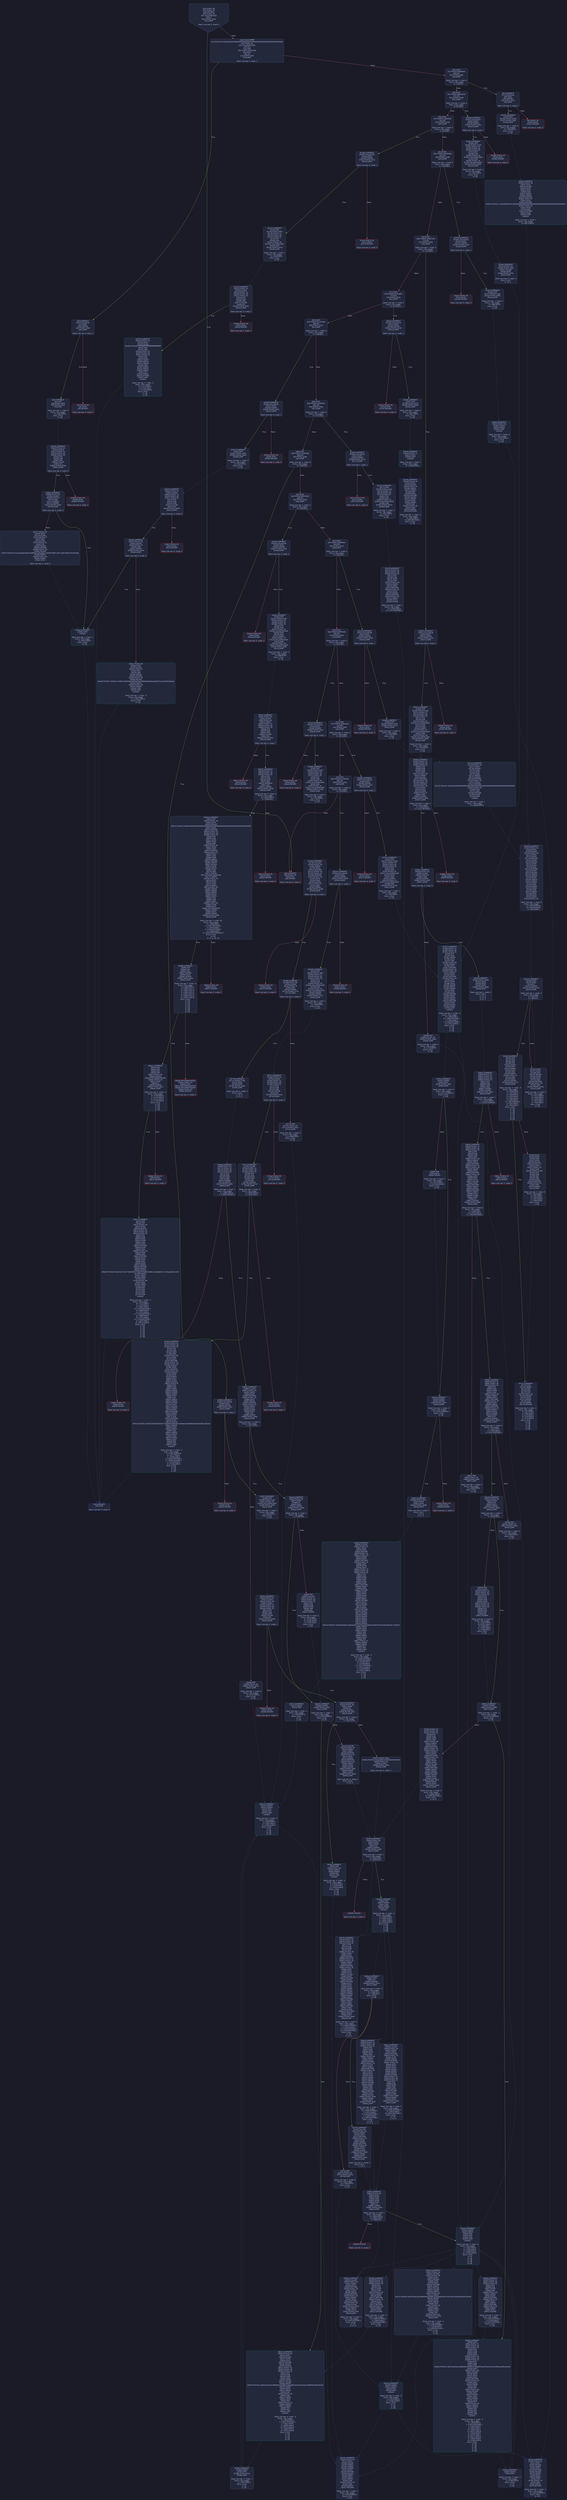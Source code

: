 digraph G {
    node [shape=box, style="filled, rounded", color="#565f89", fontcolor="#c0caf5", fontname="Helvetica", fillcolor="#24283b"];
    edge [color="#414868", fontcolor="#c0caf5", fontname="Helvetica"];
    bgcolor="#1a1b26";
    0 [ label = "[00] PUSH1 80
[02] PUSH1 40
[04] MSTORE
[05] PUSH1 04
[07] CALLDATASIZE
[08] LT
[09] PUSH2 00da
[0c] JUMPI

Stack size req: 0, sizeΔ: 0
" shape = invhouse]
    1 [ label = "[0d] PUSH4 ffffffff
[12] PUSH29 0100000000000000000000000000000000000000000000000000000000
[30] PUSH1 00
[32] CALLDATALOAD
[33] DIV
[34] AND
[35] PUSH4 01502460
[3a] DUP2
[3b] EQ
[3c] PUSH2 00df
[3f] JUMPI

Stack size req: 0, sizeΔ: 1
"]
    2 [ label = "[40] DUP1
[41] PUSH4 06fdde03
[46] EQ
[47] PUSH2 00f6
[4a] JUMPI

Stack size req: 1, sizeΔ: 0
Entry->Op usage:
	0->70:EQ:1
"]
    3 [ label = "[4b] DUP1
[4c] PUSH4 095ea7b3
[51] EQ
[52] PUSH2 0180
[55] JUMPI

Stack size req: 1, sizeΔ: 0
Entry->Op usage:
	0->81:EQ:1
"]
    4 [ label = "[56] DUP1
[57] PUSH4 13af4035
[5c] EQ
[5d] PUSH2 01b8
[60] JUMPI

Stack size req: 1, sizeΔ: 0
Entry->Op usage:
	0->92:EQ:1
"]
    5 [ label = "[61] DUP1
[62] PUSH4 18160ddd
[67] EQ
[68] PUSH2 01d9
[6b] JUMPI

Stack size req: 1, sizeΔ: 0
Entry->Op usage:
	0->103:EQ:1
"]
    6 [ label = "[6c] DUP1
[6d] PUSH4 23b872dd
[72] EQ
[73] PUSH2 0200
[76] JUMPI

Stack size req: 1, sizeΔ: 0
Entry->Op usage:
	0->114:EQ:1
"]
    7 [ label = "[77] DUP1
[78] PUSH4 313ce567
[7d] EQ
[7e] PUSH2 022a
[81] JUMPI

Stack size req: 1, sizeΔ: 0
Entry->Op usage:
	0->125:EQ:1
"]
    8 [ label = "[82] DUP1
[83] PUSH4 31c420d4
[88] EQ
[89] PUSH2 0255
[8c] JUMPI

Stack size req: 1, sizeΔ: 0
Entry->Op usage:
	0->136:EQ:1
"]
    9 [ label = "[8d] DUP1
[8e] PUSH4 70a08231
[93] EQ
[94] PUSH2 026a
[97] JUMPI

Stack size req: 1, sizeΔ: 0
Entry->Op usage:
	0->147:EQ:1
"]
    10 [ label = "[98] DUP1
[99] PUSH4 7e1f2bb8
[9e] EQ
[9f] PUSH2 028b
[a2] JUMPI

Stack size req: 1, sizeΔ: 0
Entry->Op usage:
	0->158:EQ:1
"]
    11 [ label = "[a3] DUP1
[a4] PUSH4 89519c50
[a9] EQ
[aa] PUSH2 02a3
[ad] JUMPI

Stack size req: 1, sizeΔ: 0
Entry->Op usage:
	0->169:EQ:1
"]
    12 [ label = "[ae] DUP1
[af] PUSH4 95d89b41
[b4] EQ
[b5] PUSH2 02cd
[b8] JUMPI

Stack size req: 1, sizeΔ: 0
Entry->Op usage:
	0->180:EQ:1
"]
    13 [ label = "[b9] DUP1
[ba] PUSH4 a9059cbb
[bf] EQ
[c0] PUSH2 02e2
[c3] JUMPI

Stack size req: 1, sizeΔ: 0
Entry->Op usage:
	0->191:EQ:1
"]
    14 [ label = "[c4] DUP1
[c5] PUSH4 dd62ed3e
[ca] EQ
[cb] PUSH2 0306
[ce] JUMPI

Stack size req: 1, sizeΔ: 0
Entry->Op usage:
	0->202:EQ:1
"]
    15 [ label = "[cf] DUP1
[d0] PUSH4 e724529c
[d5] EQ
[d6] PUSH2 032d
[d9] JUMPI

Stack size req: 1, sizeΔ: 0
Entry->Op usage:
	0->213:EQ:1
"]
    16 [ label = "[da] JUMPDEST
[db] PUSH1 00
[dd] DUP1
[de] REVERT

Stack size req: 0, sizeΔ: 0
" color = "red"]
    17 [ label = "[df] JUMPDEST
[e0] CALLVALUE
[e1] DUP1
[e2] ISZERO
[e3] PUSH2 00eb
[e6] JUMPI

Stack size req: 0, sizeΔ: 1
"]
    18 [ label = "[e7] PUSH1 00
[e9] DUP1
[ea] REVERT

Stack size req: 0, sizeΔ: 0
" color = "red"]
    19 [ label = "[eb] JUMPDEST
[ec] POP
[ed] PUSH2 00f4
[f0] PUSH2 0353
[f3] JUMP

Stack size req: 1, sizeΔ: 0
Entry->Op usage:
	0->236:POP:0
Entry->Exit:
	0->😵
"]
    20 [ label = "[f4] JUMPDEST
[f5] STOP

Stack size req: 0, sizeΔ: 0
" color = "darkblue"]
    21 [ label = "[f6] JUMPDEST
[f7] CALLVALUE
[f8] DUP1
[f9] ISZERO
[fa] PUSH2 0102
[fd] JUMPI

Stack size req: 0, sizeΔ: 1
"]
    22 [ label = "[fe] PUSH1 00
[0100] DUP1
[0101] REVERT

Stack size req: 0, sizeΔ: 0
" color = "red"]
    23 [ label = "[0102] JUMPDEST
[0103] POP
[0104] PUSH2 010b
[0107] PUSH2 03af
[010a] JUMP

Stack size req: 1, sizeΔ: 0
Entry->Op usage:
	0->259:POP:0
Entry->Exit:
	0->😵
"]
    24 [ label = "[010b] JUMPDEST
[010c] PUSH1 40
[010e] DUP1
[010f] MLOAD
[0110] PUSH1 20
[0112] DUP1
[0113] DUP3
[0114] MSTORE
[0115] DUP4
[0116] MLOAD
[0117] DUP2
[0118] DUP4
[0119] ADD
[011a] MSTORE
[011b] DUP4
[011c] MLOAD
[011d] SWAP2
[011e] SWAP3
[011f] DUP4
[0120] SWAP3
[0121] SWAP1
[0122] DUP4
[0123] ADD
[0124] SWAP2
[0125] DUP6
[0126] ADD
[0127] SWAP1
[0128] DUP1
[0129] DUP4
[012a] DUP4
[012b] PUSH1 00

Stack size req: 1, sizeΔ: 9
Entry->Op usage:
	0->278:MLOAD:0
	0->284:MLOAD:0
	0->294:ADD:0
"]
    25 [ label = "[012d] JUMPDEST
[012e] DUP4
[012f] DUP2
[0130] LT
[0131] ISZERO
[0132] PUSH2 0145
[0135] JUMPI

Stack size req: 4, sizeΔ: 0
Entry->Op usage:
	0->304:LT:0
	3->304:LT:1
"]
    26 [ label = "[0136] DUP2
[0137] DUP2
[0138] ADD
[0139] MLOAD
[013a] DUP4
[013b] DUP3
[013c] ADD
[013d] MSTORE
[013e] PUSH1 20
[0140] ADD
[0141] PUSH2 012d
[0144] JUMP

Stack size req: 3, sizeΔ: 0
Entry->Op usage:
	0->312:ADD:0
	0->316:ADD:0
	0->320:ADD:1
	1->312:ADD:1
	2->316:ADD:1
Entry->Exit:
	0->😵
"]
    27 [ label = "[0145] JUMPDEST
[0146] POP
[0147] POP
[0148] POP
[0149] POP
[014a] SWAP1
[014b] POP
[014c] SWAP1
[014d] DUP2
[014e] ADD
[014f] SWAP1
[0150] PUSH1 1f
[0152] AND
[0153] DUP1
[0154] ISZERO
[0155] PUSH2 0172
[0158] JUMPI

Stack size req: 7, sizeΔ: -5
Entry->Op usage:
	0->326:POP:0
	1->327:POP:0
	2->328:POP:0
	3->329:POP:0
	4->334:ADD:0
	4->338:AND:1
	4->340:ISZERO:0
	5->331:POP:0
	6->334:ADD:1
Entry->Exit:
	0->😵
	1->😵
	2->😵
	3->😵
	4->0
	5->😵
	6->😵
"]
    28 [ label = "[0159] DUP1
[015a] DUP3
[015b] SUB
[015c] DUP1
[015d] MLOAD
[015e] PUSH1 01
[0160] DUP4
[0161] PUSH1 20
[0163] SUB
[0164] PUSH2 0100
[0167] EXP
[0168] SUB
[0169] NOT
[016a] AND
[016b] DUP2
[016c] MSTORE
[016d] PUSH1 20
[016f] ADD
[0170] SWAP2
[0171] POP

Stack size req: 2, sizeΔ: 0
Entry->Op usage:
	0->347:SUB:1
	0->355:SUB:1
	1->347:SUB:0
	1->369:POP:0
Entry->Exit:
	1->😵
"]
    29 [ label = "[0172] JUMPDEST
[0173] POP
[0174] SWAP3
[0175] POP
[0176] POP
[0177] POP
[0178] PUSH1 40
[017a] MLOAD
[017b] DUP1
[017c] SWAP2
[017d] SUB
[017e] SWAP1
[017f] RETURN

Stack size req: 5, sizeΔ: -5
Entry->Op usage:
	0->371:POP:0
	1->381:SUB:0
	2->374:POP:0
	3->375:POP:0
	4->373:POP:0
Entry->Exit:
	0->😵
	1->😵
	2->😵
	3->😵
	4->😵
" color = "darkblue"]
    30 [ label = "[0180] JUMPDEST
[0181] CALLVALUE
[0182] DUP1
[0183] ISZERO
[0184] PUSH2 018c
[0187] JUMPI

Stack size req: 0, sizeΔ: 1
"]
    31 [ label = "[0188] PUSH1 00
[018a] DUP1
[018b] REVERT

Stack size req: 0, sizeΔ: 0
" color = "red"]
    32 [ label = "[018c] JUMPDEST
[018d] POP
[018e] PUSH2 01a4
[0191] PUSH1 01
[0193] PUSH1 a0
[0195] PUSH1 02
[0197] EXP
[0198] SUB
[0199] PUSH1 04
[019b] CALLDATALOAD
[019c] AND
[019d] PUSH1 24
[019f] CALLDATALOAD
[01a0] PUSH2 03e6
[01a3] JUMP

Stack size req: 1, sizeΔ: 2
Entry->Op usage:
	0->397:POP:0
Entry->Exit:
	0->😵
"]
    33 [ label = "[01a4] JUMPDEST
[01a5] PUSH1 40
[01a7] DUP1
[01a8] MLOAD
[01a9] SWAP2
[01aa] ISZERO
[01ab] ISZERO
[01ac] DUP3
[01ad] MSTORE
[01ae] MLOAD
[01af] SWAP1
[01b0] DUP2
[01b1] SWAP1
[01b2] SUB
[01b3] PUSH1 20
[01b5] ADD
[01b6] SWAP1
[01b7] RETURN

Stack size req: 1, sizeΔ: -1
Entry->Op usage:
	0->426:ISZERO:0
Entry->Exit:
	0->😵
" color = "darkblue"]
    34 [ label = "[01b8] JUMPDEST
[01b9] CALLVALUE
[01ba] DUP1
[01bb] ISZERO
[01bc] PUSH2 01c4
[01bf] JUMPI

Stack size req: 0, sizeΔ: 1
"]
    35 [ label = "[01c0] PUSH1 00
[01c2] DUP1
[01c3] REVERT

Stack size req: 0, sizeΔ: 0
" color = "red"]
    36 [ label = "[01c4] JUMPDEST
[01c5] POP
[01c6] PUSH2 00f4
[01c9] PUSH1 01
[01cb] PUSH1 a0
[01cd] PUSH1 02
[01cf] EXP
[01d0] SUB
[01d1] PUSH1 04
[01d3] CALLDATALOAD
[01d4] AND
[01d5] PUSH2 041a
[01d8] JUMP

Stack size req: 1, sizeΔ: 1
Entry->Op usage:
	0->453:POP:0
Entry->Exit:
	0->😵
"]
    37 [ label = "[01d9] JUMPDEST
[01da] CALLVALUE
[01db] DUP1
[01dc] ISZERO
[01dd] PUSH2 01e5
[01e0] JUMPI

Stack size req: 0, sizeΔ: 1
"]
    38 [ label = "[01e1] PUSH1 00
[01e3] DUP1
[01e4] REVERT

Stack size req: 0, sizeΔ: 0
" color = "red"]
    39 [ label = "[01e5] JUMPDEST
[01e6] POP
[01e7] PUSH2 01ee
[01ea] PUSH2 0460
[01ed] JUMP

Stack size req: 1, sizeΔ: 0
Entry->Op usage:
	0->486:POP:0
Entry->Exit:
	0->😵
"]
    40 [ label = "[01ee] JUMPDEST
[01ef] PUSH1 40
[01f1] DUP1
[01f2] MLOAD
[01f3] SWAP2
[01f4] DUP3
[01f5] MSTORE
[01f6] MLOAD
[01f7] SWAP1
[01f8] DUP2
[01f9] SWAP1
[01fa] SUB
[01fb] PUSH1 20
[01fd] ADD
[01fe] SWAP1
[01ff] RETURN

Stack size req: 1, sizeΔ: -1
Entry->Op usage:
	0->501:MSTORE:1
Entry->Exit:
	0->😵
" color = "darkblue"]
    41 [ label = "[0200] JUMPDEST
[0201] CALLVALUE
[0202] DUP1
[0203] ISZERO
[0204] PUSH2 020c
[0207] JUMPI

Stack size req: 0, sizeΔ: 1
"]
    42 [ label = "[0208] PUSH1 00
[020a] DUP1
[020b] REVERT

Stack size req: 0, sizeΔ: 0
" color = "red"]
    43 [ label = "[020c] JUMPDEST
[020d] POP
[020e] PUSH2 01a4
[0211] PUSH1 01
[0213] PUSH1 a0
[0215] PUSH1 02
[0217] EXP
[0218] SUB
[0219] PUSH1 04
[021b] CALLDATALOAD
[021c] DUP2
[021d] AND
[021e] SWAP1
[021f] PUSH1 24
[0221] CALLDATALOAD
[0222] AND
[0223] PUSH1 44
[0225] CALLDATALOAD
[0226] PUSH2 0466
[0229] JUMP

Stack size req: 1, sizeΔ: 3
Entry->Op usage:
	0->525:POP:0
Entry->Exit:
	0->😵
"]
    44 [ label = "[022a] JUMPDEST
[022b] CALLVALUE
[022c] DUP1
[022d] ISZERO
[022e] PUSH2 0236
[0231] JUMPI

Stack size req: 0, sizeΔ: 1
"]
    45 [ label = "[0232] PUSH1 00
[0234] DUP1
[0235] REVERT

Stack size req: 0, sizeΔ: 0
" color = "red"]
    46 [ label = "[0236] JUMPDEST
[0237] POP
[0238] PUSH2 023f
[023b] PUSH2 04b4
[023e] JUMP

Stack size req: 1, sizeΔ: 0
Entry->Op usage:
	0->567:POP:0
Entry->Exit:
	0->😵
"]
    47 [ label = "[023f] JUMPDEST
[0240] PUSH1 40
[0242] DUP1
[0243] MLOAD
[0244] PUSH1 ff
[0246] SWAP1
[0247] SWAP3
[0248] AND
[0249] DUP3
[024a] MSTORE
[024b] MLOAD
[024c] SWAP1
[024d] DUP2
[024e] SWAP1
[024f] SUB
[0250] PUSH1 20
[0252] ADD
[0253] SWAP1
[0254] RETURN

Stack size req: 1, sizeΔ: -1
Entry->Op usage:
	0->584:AND:0
	0->586:MSTORE:1
Entry->Exit:
	0->😵
" color = "darkblue"]
    48 [ label = "[0255] JUMPDEST
[0256] CALLVALUE
[0257] DUP1
[0258] ISZERO
[0259] PUSH2 0261
[025c] JUMPI

Stack size req: 0, sizeΔ: 1
"]
    49 [ label = "[025d] PUSH1 00
[025f] DUP1
[0260] REVERT

Stack size req: 0, sizeΔ: 0
" color = "red"]
    50 [ label = "[0261] JUMPDEST
[0262] POP
[0263] PUSH2 00f4
[0266] PUSH2 04b9
[0269] JUMP

Stack size req: 1, sizeΔ: 0
Entry->Op usage:
	0->610:POP:0
Entry->Exit:
	0->😵
"]
    51 [ label = "[026a] JUMPDEST
[026b] CALLVALUE
[026c] DUP1
[026d] ISZERO
[026e] PUSH2 0276
[0271] JUMPI

Stack size req: 0, sizeΔ: 1
"]
    52 [ label = "[0272] PUSH1 00
[0274] DUP1
[0275] REVERT

Stack size req: 0, sizeΔ: 0
" color = "red"]
    53 [ label = "[0276] JUMPDEST
[0277] POP
[0278] PUSH2 01ee
[027b] PUSH1 01
[027d] PUSH1 a0
[027f] PUSH1 02
[0281] EXP
[0282] SUB
[0283] PUSH1 04
[0285] CALLDATALOAD
[0286] AND
[0287] PUSH2 0510
[028a] JUMP

Stack size req: 1, sizeΔ: 1
Entry->Op usage:
	0->631:POP:0
Entry->Exit:
	0->😵
"]
    54 [ label = "[028b] JUMPDEST
[028c] CALLVALUE
[028d] DUP1
[028e] ISZERO
[028f] PUSH2 0297
[0292] JUMPI

Stack size req: 0, sizeΔ: 1
"]
    55 [ label = "[0293] PUSH1 00
[0295] DUP1
[0296] REVERT

Stack size req: 0, sizeΔ: 0
" color = "red"]
    56 [ label = "[0297] JUMPDEST
[0298] POP
[0299] PUSH2 01a4
[029c] PUSH1 04
[029e] CALLDATALOAD
[029f] PUSH2 052f
[02a2] JUMP

Stack size req: 1, sizeΔ: 1
Entry->Op usage:
	0->664:POP:0
Entry->Exit:
	0->😵
"]
    57 [ label = "[02a3] JUMPDEST
[02a4] CALLVALUE
[02a5] DUP1
[02a6] ISZERO
[02a7] PUSH2 02af
[02aa] JUMPI

Stack size req: 0, sizeΔ: 1
"]
    58 [ label = "[02ab] PUSH1 00
[02ad] DUP1
[02ae] REVERT

Stack size req: 0, sizeΔ: 0
" color = "red"]
    59 [ label = "[02af] JUMPDEST
[02b0] POP
[02b1] PUSH2 00f4
[02b4] PUSH1 01
[02b6] PUSH1 a0
[02b8] PUSH1 02
[02ba] EXP
[02bb] SUB
[02bc] PUSH1 04
[02be] CALLDATALOAD
[02bf] DUP2
[02c0] AND
[02c1] SWAP1
[02c2] PUSH1 24
[02c4] CALLDATALOAD
[02c5] AND
[02c6] PUSH1 44
[02c8] CALLDATALOAD
[02c9] PUSH2 05fb
[02cc] JUMP

Stack size req: 1, sizeΔ: 3
Entry->Op usage:
	0->688:POP:0
Entry->Exit:
	0->😵
"]
    60 [ label = "[02cd] JUMPDEST
[02ce] CALLVALUE
[02cf] DUP1
[02d0] ISZERO
[02d1] PUSH2 02d9
[02d4] JUMPI

Stack size req: 0, sizeΔ: 1
"]
    61 [ label = "[02d5] PUSH1 00
[02d7] DUP1
[02d8] REVERT

Stack size req: 0, sizeΔ: 0
" color = "red"]
    62 [ label = "[02d9] JUMPDEST
[02da] POP
[02db] PUSH2 010b
[02de] PUSH2 0714
[02e1] JUMP

Stack size req: 1, sizeΔ: 0
Entry->Op usage:
	0->730:POP:0
Entry->Exit:
	0->😵
"]
    63 [ label = "[02e2] JUMPDEST
[02e3] CALLVALUE
[02e4] DUP1
[02e5] ISZERO
[02e6] PUSH2 02ee
[02e9] JUMPI

Stack size req: 0, sizeΔ: 1
"]
    64 [ label = "[02ea] PUSH1 00
[02ec] DUP1
[02ed] REVERT

Stack size req: 0, sizeΔ: 0
" color = "red"]
    65 [ label = "[02ee] JUMPDEST
[02ef] POP
[02f0] PUSH2 01a4
[02f3] PUSH1 01
[02f5] PUSH1 a0
[02f7] PUSH1 02
[02f9] EXP
[02fa] SUB
[02fb] PUSH1 04
[02fd] CALLDATALOAD
[02fe] AND
[02ff] PUSH1 24
[0301] CALLDATALOAD
[0302] PUSH2 074b
[0305] JUMP

Stack size req: 1, sizeΔ: 2
Entry->Op usage:
	0->751:POP:0
Entry->Exit:
	0->😵
"]
    66 [ label = "[0306] JUMPDEST
[0307] CALLVALUE
[0308] DUP1
[0309] ISZERO
[030a] PUSH2 0312
[030d] JUMPI

Stack size req: 0, sizeΔ: 1
"]
    67 [ label = "[030e] PUSH1 00
[0310] DUP1
[0311] REVERT

Stack size req: 0, sizeΔ: 0
" color = "red"]
    68 [ label = "[0312] JUMPDEST
[0313] POP
[0314] PUSH2 01ee
[0317] PUSH1 01
[0319] PUSH1 a0
[031b] PUSH1 02
[031d] EXP
[031e] SUB
[031f] PUSH1 04
[0321] CALLDATALOAD
[0322] DUP2
[0323] AND
[0324] SWAP1
[0325] PUSH1 24
[0327] CALLDATALOAD
[0328] AND
[0329] PUSH2 078c
[032c] JUMP

Stack size req: 1, sizeΔ: 2
Entry->Op usage:
	0->787:POP:0
Entry->Exit:
	0->😵
"]
    69 [ label = "[032d] JUMPDEST
[032e] CALLVALUE
[032f] DUP1
[0330] ISZERO
[0331] PUSH2 0339
[0334] JUMPI

Stack size req: 0, sizeΔ: 1
"]
    70 [ label = "[0335] PUSH1 00
[0337] DUP1
[0338] REVERT

Stack size req: 0, sizeΔ: 0
" color = "red"]
    71 [ label = "[0339] JUMPDEST
[033a] POP
[033b] PUSH2 00f4
[033e] PUSH1 01
[0340] PUSH1 a0
[0342] PUSH1 02
[0344] EXP
[0345] SUB
[0346] PUSH1 04
[0348] CALLDATALOAD
[0349] AND
[034a] PUSH1 24
[034c] CALLDATALOAD
[034d] ISZERO
[034e] ISZERO
[034f] PUSH2 07b7
[0352] JUMP

Stack size req: 1, sizeΔ: 2
Entry->Op usage:
	0->826:POP:0
Entry->Exit:
	0->😵
"]
    72 [ label = "[0353] JUMPDEST
[0354] PUSH1 02
[0356] SLOAD
[0357] PUSH1 01
[0359] PUSH1 a0
[035b] PUSH1 02
[035d] EXP
[035e] SUB
[035f] AND
[0360] CALLER
[0361] EQ
[0362] PUSH2 036a
[0365] JUMPI

Stack size req: 0, sizeΔ: 0
"]
    73 [ label = "[0366] PUSH1 00
[0368] DUP1
[0369] REVERT

Stack size req: 0, sizeΔ: 0
" color = "red"]
    74 [ label = "[036a] JUMPDEST
[036b] PUSH1 05
[036d] SLOAD
[036e] PUSH1 ff
[0370] AND
[0371] ISZERO
[0372] ISZERO
[0373] PUSH2 03ad
[0376] JUMPI

Stack size req: 0, sizeΔ: 0
"]
    75 [ label = "[0377] PUSH1 05
[0379] DUP1
[037a] SLOAD
[037b] PUSH1 ff
[037d] NOT
[037e] AND
[037f] PUSH1 01
[0381] OR
[0382] SWAP1
[0383] SSTORE
[0384] PUSH1 40
[0386] MLOAD
[0387] PUSH32 615acbaede366d76a8b8cb2a9ada6a71495f0786513d71aa97aaf0c3910b78de
[03a8] SWAP1
[03a9] PUSH1 00
[03ab] SWAP1
[03ac] LOG1

Stack size req: 0, sizeΔ: 0
"]
    76 [ label = "[03ad] JUMPDEST
[03ae] JUMP
Indirect!

Stack size req: 1, sizeΔ: -1
Entry->Op usage:
	0->942:JUMP:0
Entry->Exit:
	0->😵
" color = "teal"]
    77 [ label = "[03af] JUMPDEST
[03b0] PUSH1 40
[03b2] DUP1
[03b3] MLOAD
[03b4] DUP1
[03b5] DUP3
[03b6] ADD
[03b7] SWAP1
[03b8] SWAP2
[03b9] MSTORE
[03ba] PUSH1 07
[03bc] DUP2
[03bd] MSTORE
[03be] PUSH32 416c6d65656c6100000000000000000000000000000000000000000000000000
[03df] PUSH1 20
[03e1] DUP3
[03e2] ADD
[03e3] MSTORE
[03e4] DUP2
[03e5] JUMP
Indirect!

Stack size req: 1, sizeΔ: 1
Entry->Op usage:
	0->997:JUMP:0
" color = "teal"]
    78 [ label = "[03e6] JUMPDEST
[03e7] PUSH1 00
[03e9] PUSH2 03f2
[03ec] CALLER
[03ed] DUP5
[03ee] PUSH2 078c
[03f1] JUMP

Stack size req: 2, sizeΔ: 4
Entry->Exit:
	1->0, 5
"]
    79 [ label = "[03f2] JUMPDEST
[03f3] ISZERO
[03f4] DUP1
[03f5] PUSH2 03fc
[03f8] JUMPI

Stack size req: 1, sizeΔ: 0
Entry->Op usage:
	0->1011:ISZERO:0
Entry->Exit:
	0->😵
"]
    80 [ label = "[03f9] POP
[03fa] DUP2
[03fb] ISZERO

Stack size req: 3, sizeΔ: 0
Entry->Op usage:
	0->1017:POP:0
	2->1019:ISZERO:0
Entry->Exit:
	0->😵
"]
    81 [ label = "[03fc] JUMPDEST
[03fd] ISZERO
[03fe] ISZERO
[03ff] PUSH2 0407
[0402] JUMPI

Stack size req: 1, sizeΔ: -1
Entry->Op usage:
	0->1021:ISZERO:0
Entry->Exit:
	0->😵
"]
    82 [ label = "[0403] PUSH1 00
[0405] DUP1
[0406] REVERT

Stack size req: 0, sizeΔ: 0
" color = "red"]
    83 [ label = "[0407] JUMPDEST
[0408] PUSH2 0411
[040b] DUP4
[040c] DUP4
[040d] PUSH2 0848
[0410] JUMP

Stack size req: 3, sizeΔ: 3
Entry->Exit:
	1->0, 4
	2->1, 5
"]
    84 [ label = "[0411] JUMPDEST
[0412] SWAP1
[0413] POP

Stack size req: 2, sizeΔ: -1
Entry->Op usage:
	1->1043:POP:0
Entry->Exit:
	0->0
	1->😵
"]
    85 [ label = "[0414] JUMPDEST
[0415] SWAP3
[0416] SWAP2
[0417] POP
[0418] POP
[0419] JUMP
Indirect!

Stack size req: 4, sizeΔ: -3
Entry->Op usage:
	1->1048:POP:0
	2->1047:POP:0
	3->1049:JUMP:0
Entry->Exit:
	0->0
	1->😵
	2->😵
	3->😵
" color = "teal"]
    86 [ label = "[041a] JUMPDEST
[041b] PUSH1 02
[041d] SLOAD
[041e] PUSH1 01
[0420] PUSH1 a0
[0422] PUSH1 02
[0424] EXP
[0425] SUB
[0426] AND
[0427] CALLER
[0428] EQ
[0429] PUSH2 0431
[042c] JUMPI

Stack size req: 0, sizeΔ: 0
"]
    87 [ label = "[042d] PUSH1 00
[042f] DUP1
[0430] REVERT

Stack size req: 0, sizeΔ: 0
" color = "red"]
    88 [ label = "[0431] JUMPDEST
[0432] PUSH1 02
[0434] DUP1
[0435] SLOAD
[0436] PUSH20 ffffffffffffffffffffffffffffffffffffffff
[044b] NOT
[044c] AND
[044d] PUSH1 01
[044f] PUSH1 a0
[0451] PUSH1 02
[0453] EXP
[0454] SUB
[0455] SWAP3
[0456] SWAP1
[0457] SWAP3
[0458] AND
[0459] SWAP2
[045a] SWAP1
[045b] SWAP2
[045c] OR
[045d] SWAP1
[045e] SSTORE
[045f] JUMP
Indirect!

Stack size req: 2, sizeΔ: -2
Entry->Op usage:
	0->1112:AND:1
	0->1116:OR:0
	1->1119:JUMP:0
Entry->Exit:
	0->😵
	1->😵
" color = "teal"]
    89 [ label = "[0460] JUMPDEST
[0461] PUSH1 04
[0463] SLOAD
[0464] SWAP1
[0465] JUMP
Indirect!

Stack size req: 1, sizeΔ: 0
Entry->Op usage:
	0->1125:JUMP:0
Entry->Exit:
	0->😵
" color = "teal"]
    90 [ label = "[0466] JUMPDEST
[0467] PUSH1 01
[0469] PUSH1 a0
[046b] PUSH1 02
[046d] EXP
[046e] SUB
[046f] DUP4
[0470] AND
[0471] PUSH1 00
[0473] SWAP1
[0474] DUP2
[0475] MSTORE
[0476] PUSH1 03
[0478] PUSH1 20
[047a] MSTORE
[047b] PUSH1 40
[047d] DUP2
[047e] SHA3
[047f] SLOAD
[0480] PUSH1 ff
[0482] AND
[0483] ISZERO
[0484] PUSH2 048c
[0487] JUMPI

Stack size req: 3, sizeΔ: 1
Entry->Op usage:
	2->1136:AND:0
	2->1141:MSTORE:1
"]
    91 [ label = "[0488] PUSH1 00
[048a] DUP1
[048b] REVERT

Stack size req: 0, sizeΔ: 0
" color = "red"]
    92 [ label = "[048c] JUMPDEST
[048d] PUSH1 05
[048f] SLOAD
[0490] PUSH1 ff
[0492] AND
[0493] ISZERO
[0494] PUSH2 049f
[0497] JUMPI

Stack size req: 0, sizeΔ: 0
"]
    93 [ label = "[0498] POP
[0499] PUSH1 00
[049b] PUSH2 04ad
[049e] JUMP

Stack size req: 1, sizeΔ: 0
Entry->Op usage:
	0->1176:POP:0
Entry->Exit:
	0->😵
"]
    94 [ label = "[049f] JUMPDEST
[04a0] PUSH2 04aa
[04a3] DUP5
[04a4] DUP5
[04a5] DUP5
[04a6] PUSH2 08ae
[04a9] JUMP

Stack size req: 4, sizeΔ: 4
Entry->Exit:
	1->0, 5
	2->1, 6
	3->2, 7
"]
    95 [ label = "[04aa] JUMPDEST
[04ab] SWAP1
[04ac] POP

Stack size req: 2, sizeΔ: -1
Entry->Op usage:
	1->1196:POP:0
Entry->Exit:
	0->0
	1->😵
"]
    96 [ label = "[04ad] JUMPDEST
[04ae] SWAP4
[04af] SWAP3
[04b0] POP
[04b1] POP
[04b2] POP
[04b3] JUMP
Indirect!

Stack size req: 5, sizeΔ: -4
Entry->Op usage:
	1->1201:POP:0
	2->1202:POP:0
	3->1200:POP:0
	4->1203:JUMP:0
Entry->Exit:
	0->0
	1->😵
	2->😵
	3->😵
	4->😵
" color = "teal"]
    97 [ label = "[04b4] JUMPDEST
[04b5] PUSH1 12
[04b7] DUP2
[04b8] JUMP
Indirect!

Stack size req: 1, sizeΔ: 1
Entry->Op usage:
	0->1208:JUMP:0
" color = "teal"]
    98 [ label = "[04b9] JUMPDEST
[04ba] PUSH1 02
[04bc] SLOAD
[04bd] PUSH1 01
[04bf] PUSH1 a0
[04c1] PUSH1 02
[04c3] EXP
[04c4] SUB
[04c5] AND
[04c6] CALLER
[04c7] EQ
[04c8] PUSH2 04d0
[04cb] JUMPI

Stack size req: 0, sizeΔ: 0
"]
    99 [ label = "[04cc] PUSH1 00
[04ce] DUP1
[04cf] REVERT

Stack size req: 0, sizeΔ: 0
" color = "red"]
    100 [ label = "[04d0] JUMPDEST
[04d1] PUSH1 05
[04d3] SLOAD
[04d4] PUSH1 ff
[04d6] AND
[04d7] ISZERO
[04d8] PUSH2 03ad
[04db] JUMPI

Stack size req: 0, sizeΔ: 0
"]
    101 [ label = "[04dc] PUSH1 05
[04de] DUP1
[04df] SLOAD
[04e0] PUSH1 ff
[04e2] NOT
[04e3] AND
[04e4] SWAP1
[04e5] SSTORE
[04e6] PUSH1 40
[04e8] MLOAD
[04e9] PUSH32 2f05ba71d0df11bf5fa562a6569d70c4f80da84284badbe015ce1456063d0ded
[050a] SWAP1
[050b] PUSH1 00
[050d] SWAP1
[050e] LOG1
[050f] JUMP
Indirect!

Stack size req: 1, sizeΔ: -1
Entry->Op usage:
	0->1295:JUMP:0
Entry->Exit:
	0->😵
" color = "teal"]
    102 [ label = "[0510] JUMPDEST
[0511] PUSH1 01
[0513] PUSH1 a0
[0515] PUSH1 02
[0517] EXP
[0518] SUB
[0519] DUP2
[051a] AND
[051b] PUSH1 00
[051d] SWAP1
[051e] DUP2
[051f] MSTORE
[0520] PUSH1 20
[0522] DUP2
[0523] SWAP1
[0524] MSTORE
[0525] PUSH1 40
[0527] SWAP1
[0528] SHA3
[0529] SLOAD

Stack size req: 1, sizeΔ: 1
Entry->Op usage:
	0->1306:AND:0
	0->1311:MSTORE:1
"]
    103 [ label = "[052a] JUMPDEST
[052b] SWAP2
[052c] SWAP1
[052d] POP
[052e] JUMP
Indirect!

Stack size req: 3, sizeΔ: -2
Entry->Op usage:
	1->1325:POP:0
	2->1326:JUMP:0
Entry->Exit:
	0->0
	1->😵
	2->😵
" color = "teal"]
    104 [ label = "[052f] JUMPDEST
[0530] PUSH1 02
[0532] SLOAD
[0533] PUSH1 00
[0535] SWAP1
[0536] PUSH1 01
[0538] PUSH1 a0
[053a] PUSH1 02
[053c] EXP
[053d] SUB
[053e] AND
[053f] CALLER
[0540] EQ
[0541] PUSH2 0549
[0544] JUMPI

Stack size req: 0, sizeΔ: 1
"]
    105 [ label = "[0545] PUSH1 00
[0547] DUP1
[0548] REVERT

Stack size req: 0, sizeΔ: 0
" color = "red"]
    106 [ label = "[0549] JUMPDEST
[054a] PUSH1 00
[054c] DUP3
[054d] GT
[054e] ISZERO
[054f] PUSH2 05f3
[0552] JUMPI

Stack size req: 2, sizeΔ: 0
Entry->Op usage:
	1->1357:GT:0
"]
    107 [ label = "[0553] PUSH2 056a
[0556] PUSH12 014adf4b7320334b90000000
[0563] PUSH1 04
[0565] SLOAD
[0566] PUSH2 0a4d
[0569] JUMP

Stack size req: 0, sizeΔ: 3
"]
    108 [ label = "[056a] JUMPDEST
[056b] DUP3
[056c] GT
[056d] ISZERO
[056e] PUSH2 0579
[0571] JUMPI

Stack size req: 3, sizeΔ: -1
Entry->Op usage:
	0->1388:GT:1
	2->1388:GT:0
Entry->Exit:
	0->😵
"]
    109 [ label = "[0572] POP
[0573] PUSH1 00
[0575] PUSH2 052a
[0578] JUMP

Stack size req: 1, sizeΔ: 0
Entry->Op usage:
	0->1394:POP:0
Entry->Exit:
	0->😵
"]
    110 [ label = "[0579] JUMPDEST
[057a] CALLER
[057b] PUSH1 00
[057d] SWAP1
[057e] DUP2
[057f] MSTORE
[0580] PUSH1 20
[0582] DUP2
[0583] SWAP1
[0584] MSTORE
[0585] PUSH1 40
[0587] SWAP1
[0588] SHA3
[0589] SLOAD
[058a] PUSH2 0593
[058d] SWAP1
[058e] DUP4
[058f] PUSH2 0a5f
[0592] JUMP

Stack size req: 2, sizeΔ: 3
Entry->Exit:
	1->0, 4
"]
    111 [ label = "[0593] JUMPDEST
[0594] CALLER
[0595] PUSH1 00
[0597] SWAP1
[0598] DUP2
[0599] MSTORE
[059a] PUSH1 20
[059c] DUP2
[059d] SWAP1
[059e] MSTORE
[059f] PUSH1 40
[05a1] SWAP1
[05a2] SHA3
[05a3] SSTORE
[05a4] PUSH1 04
[05a6] SLOAD
[05a7] PUSH2 05b0
[05aa] SWAP1
[05ab] DUP4
[05ac] PUSH2 0a5f
[05af] JUMP

Stack size req: 3, sizeΔ: 2
Entry->Op usage:
	0->1443:SSTORE:1
Entry->Exit:
	0->😵
	2->0, 4
"]
    112 [ label = "[05b0] JUMPDEST
[05b1] PUSH1 04
[05b3] SSTORE
[05b4] PUSH1 40
[05b6] DUP1
[05b7] MLOAD
[05b8] DUP4
[05b9] DUP2
[05ba] MSTORE
[05bb] SWAP1
[05bc] MLOAD
[05bd] CALLER
[05be] SWAP2
[05bf] PUSH1 00
[05c1] SWAP2
[05c2] PUSH32 ddf252ad1be2c89b69c2b068fc378daa952ba7f163c4a11628f55a4df523b3ef
[05e3] SWAP2
[05e4] DUP2
[05e5] SWAP1
[05e6] SUB
[05e7] PUSH1 20
[05e9] ADD
[05ea] SWAP1
[05eb] LOG3
[05ec] POP
[05ed] PUSH1 01
[05ef] PUSH2 052a
[05f2] JUMP

Stack size req: 3, sizeΔ: -1
Entry->Op usage:
	0->1459:SSTORE:1
	1->1516:POP:0
	2->1466:MSTORE:1
Entry->Exit:
	0->😵
	1->😵
"]
    113 [ label = "[05f3] JUMPDEST
[05f4] POP
[05f5] PUSH1 00
[05f7] SWAP2
[05f8] SWAP1
[05f9] POP
[05fa] JUMP
Indirect!

Stack size req: 3, sizeΔ: -2
Entry->Op usage:
	0->1524:POP:0
	1->1529:POP:0
	2->1530:JUMP:0
Entry->Exit:
	0->😵
	1->😵
	2->😵
" color = "teal"]
    114 [ label = "[05fb] JUMPDEST
[05fc] PUSH1 02
[05fe] SLOAD
[05ff] PUSH1 00
[0601] SWAP1
[0602] PUSH1 01
[0604] PUSH1 a0
[0606] PUSH1 02
[0608] EXP
[0609] SUB
[060a] AND
[060b] CALLER
[060c] EQ
[060d] PUSH2 0615
[0610] JUMPI

Stack size req: 0, sizeΔ: 1
"]
    115 [ label = "[0611] PUSH1 00
[0613] DUP1
[0614] REVERT

Stack size req: 0, sizeΔ: 0
" color = "red"]
    116 [ label = "[0615] JUMPDEST
[0616] PUSH1 01
[0618] PUSH1 a0
[061a] PUSH1 02
[061c] EXP
[061d] SUB
[061e] DUP5
[061f] AND
[0620] ADDRESS
[0621] EQ
[0622] ISZERO
[0623] PUSH2 062b
[0626] JUMPI

Stack size req: 4, sizeΔ: 0
Entry->Op usage:
	3->1567:AND:0
	3->1569:EQ:1
"]
    117 [ label = "[0627] PUSH1 00
[0629] DUP1
[062a] REVERT

Stack size req: 0, sizeΔ: 0
" color = "red"]
    118 [ label = "[062b] JUMPDEST
[062c] POP
[062d] PUSH1 40
[062f] DUP1
[0630] MLOAD
[0631] PUSH32 a9059cbb00000000000000000000000000000000000000000000000000000000
[0652] DUP2
[0653] MSTORE
[0654] PUSH1 01
[0656] PUSH1 a0
[0658] PUSH1 02
[065a] EXP
[065b] SUB
[065c] DUP5
[065d] DUP2
[065e] AND
[065f] PUSH1 04
[0661] DUP4
[0662] ADD
[0663] MSTORE
[0664] PUSH1 24
[0666] DUP3
[0667] ADD
[0668] DUP5
[0669] SWAP1
[066a] MSTORE
[066b] SWAP2
[066c] MLOAD
[066d] DUP6
[066e] SWAP3
[066f] DUP4
[0670] AND
[0671] SWAP2
[0672] PUSH4 a9059cbb
[0677] SWAP2
[0678] PUSH1 44
[067a] DUP1
[067b] DUP4
[067c] ADD
[067d] SWAP3
[067e] PUSH1 20
[0680] SWAP3
[0681] SWAP2
[0682] SWAP1
[0683] DUP3
[0684] SWAP1
[0685] SUB
[0686] ADD
[0687] DUP2
[0688] PUSH1 00
[068a] DUP8
[068b] DUP1
[068c] EXTCODESIZE
[068d] ISZERO
[068e] DUP1
[068f] ISZERO
[0690] PUSH2 0698
[0693] JUMPI

Stack size req: 4, sizeΔ: 10
Entry->Op usage:
	0->1580:POP:0
	1->1642:MSTORE:1
	2->1630:AND:1
	2->1635:MSTORE:1
	3->1648:AND:0
	3->1676:EXTCODESIZE:0
Entry->Exit:
	0->😵
	3->1, 9, 10, 13
"]
    119 [ label = "[0694] PUSH1 00
[0696] DUP1
[0697] REVERT

Stack size req: 0, sizeΔ: 0
" color = "red"]
    120 [ label = "[0698] JUMPDEST
[0699] POP
[069a] GAS
[069b] CALL
[069c] ISZERO
[069d] DUP1
[069e] ISZERO
[069f] PUSH2 06ac
[06a2] JUMPI

Stack size req: 7, sizeΔ: -6
Entry->Op usage:
	0->1689:POP:0
	1->1691:CALL:1
	2->1691:CALL:2
	3->1691:CALL:3
	4->1691:CALL:4
	5->1691:CALL:5
	6->1691:CALL:6
Entry->Exit:
	0->😵
	1->😵
	2->😵
	3->😵
	4->😵
	5->😵
	6->😵
"]
    121 [ label = "[06a3] RETURNDATASIZE
[06a4] PUSH1 00
[06a6] DUP1
[06a7] RETURNDATACOPY
[06a8] RETURNDATASIZE
[06a9] PUSH1 00
[06ab] REVERT

Stack size req: 0, sizeΔ: 0
" color = "red"]
    122 [ label = "[06ac] JUMPDEST
[06ad] POP
[06ae] POP
[06af] POP
[06b0] POP
[06b1] PUSH1 40
[06b3] MLOAD
[06b4] RETURNDATASIZE
[06b5] PUSH1 20
[06b7] DUP2
[06b8] LT
[06b9] ISZERO
[06ba] PUSH2 06c2
[06bd] JUMPI

Stack size req: 4, sizeΔ: -2
Entry->Op usage:
	0->1709:POP:0
	1->1710:POP:0
	2->1711:POP:0
	3->1712:POP:0
Entry->Exit:
	0->😵
	1->😵
	2->😵
	3->😵
"]
    123 [ label = "[06be] PUSH1 00
[06c0] DUP1
[06c1] REVERT

Stack size req: 0, sizeΔ: 0
" color = "red"]
    124 [ label = "[06c2] JUMPDEST
[06c3] POP
[06c4] POP
[06c5] PUSH1 40
[06c7] DUP1
[06c8] MLOAD
[06c9] PUSH1 01
[06cb] PUSH1 a0
[06cd] PUSH1 02
[06cf] EXP
[06d0] SUB
[06d1] DUP1
[06d2] DUP8
[06d3] AND
[06d4] DUP3
[06d5] MSTORE
[06d6] DUP6
[06d7] AND
[06d8] PUSH1 20
[06da] DUP3
[06db] ADD
[06dc] MSTORE
[06dd] DUP1
[06de] DUP3
[06df] ADD
[06e0] DUP5
[06e1] SWAP1
[06e2] MSTORE
[06e3] SWAP1
[06e4] MLOAD
[06e5] PUSH32 fab5e7a27e02736e52f60776d307340051d8bc15aee0ef211c7a4aa2a8cdc154
[0706] SWAP2
[0707] DUP2
[0708] SWAP1
[0709] SUB
[070a] PUSH1 60
[070c] ADD
[070d] SWAP1
[070e] LOG1
[070f] POP
[0710] POP
[0711] POP
[0712] POP
[0713] JUMP
Indirect!

Stack size req: 7, sizeΔ: -7
Entry->Op usage:
	0->1731:POP:0
	1->1732:POP:0
	2->1807:POP:0
	3->1762:MSTORE:1
	3->1808:POP:0
	4->1751:AND:0
	4->1756:MSTORE:1
	4->1809:POP:0
	5->1747:AND:0
	5->1749:MSTORE:1
	5->1810:POP:0
	6->1811:JUMP:0
Entry->Exit:
	0->😵
	1->😵
	2->😵
	3->😵
	4->😵
	5->😵
	6->😵
" color = "teal"]
    125 [ label = "[0714] JUMPDEST
[0715] PUSH1 40
[0717] DUP1
[0718] MLOAD
[0719] DUP1
[071a] DUP3
[071b] ADD
[071c] SWAP1
[071d] SWAP2
[071e] MSTORE
[071f] PUSH1 03
[0721] DUP2
[0722] MSTORE
[0723] PUSH32 4b5a450000000000000000000000000000000000000000000000000000000000
[0744] PUSH1 20
[0746] DUP3
[0747] ADD
[0748] MSTORE
[0749] DUP2
[074a] JUMP
Indirect!

Stack size req: 1, sizeΔ: 1
Entry->Op usage:
	0->1866:JUMP:0
" color = "teal"]
    126 [ label = "[074b] JUMPDEST
[074c] CALLER
[074d] PUSH1 00
[074f] SWAP1
[0750] DUP2
[0751] MSTORE
[0752] PUSH1 03
[0754] PUSH1 20
[0756] MSTORE
[0757] PUSH1 40
[0759] DUP2
[075a] SHA3
[075b] SLOAD
[075c] PUSH1 ff
[075e] AND
[075f] ISZERO
[0760] PUSH2 0768
[0763] JUMPI

Stack size req: 0, sizeΔ: 1
"]
    127 [ label = "[0764] PUSH1 00
[0766] DUP1
[0767] REVERT

Stack size req: 0, sizeΔ: 0
" color = "red"]
    128 [ label = "[0768] JUMPDEST
[0769] PUSH1 05
[076b] SLOAD
[076c] PUSH1 ff
[076e] AND
[076f] ISZERO
[0770] PUSH2 077b
[0773] JUMPI

Stack size req: 0, sizeΔ: 0
"]
    129 [ label = "[0774] POP
[0775] PUSH1 00
[0777] PUSH2 0414
[077a] JUMP

Stack size req: 1, sizeΔ: 0
Entry->Op usage:
	0->1908:POP:0
Entry->Exit:
	0->😵
"]
    130 [ label = "[077b] JUMPDEST
[077c] PUSH2 0785
[077f] DUP4
[0780] DUP4
[0781] PUSH2 0a6e
[0784] JUMP

Stack size req: 3, sizeΔ: 3
Entry->Exit:
	1->0, 4
	2->1, 5
"]
    131 [ label = "[0785] JUMPDEST
[0786] SWAP1
[0787] POP
[0788] PUSH2 0414
[078b] JUMP

Stack size req: 2, sizeΔ: -1
Entry->Op usage:
	1->1927:POP:0
Entry->Exit:
	0->0
	1->😵
"]
    132 [ label = "[078c] JUMPDEST
[078d] PUSH1 01
[078f] PUSH1 a0
[0791] PUSH1 02
[0793] EXP
[0794] SUB
[0795] SWAP2
[0796] DUP3
[0797] AND
[0798] PUSH1 00
[079a] SWAP1
[079b] DUP2
[079c] MSTORE
[079d] PUSH1 01
[079f] PUSH1 20
[07a1] SWAP1
[07a2] DUP2
[07a3] MSTORE
[07a4] PUSH1 40
[07a6] DUP1
[07a7] DUP4
[07a8] SHA3
[07a9] SWAP4
[07aa] SWAP1
[07ab] SWAP5
[07ac] AND
[07ad] DUP3
[07ae] MSTORE
[07af] SWAP2
[07b0] SWAP1
[07b1] SWAP2
[07b2] MSTORE
[07b3] SHA3
[07b4] SLOAD
[07b5] SWAP1
[07b6] JUMP
Indirect!

Stack size req: 3, sizeΔ: -2
Entry->Op usage:
	0->1964:AND:1
	0->1966:MSTORE:1
	1->1943:AND:1
	1->1948:MSTORE:1
	2->1974:JUMP:0
Entry->Exit:
	0->😵
	1->😵
	2->😵
" color = "teal"]
    133 [ label = "[07b7] JUMPDEST
[07b8] PUSH1 02
[07ba] SLOAD
[07bb] PUSH1 01
[07bd] PUSH1 a0
[07bf] PUSH1 02
[07c1] EXP
[07c2] SUB
[07c3] AND
[07c4] CALLER
[07c5] EQ
[07c6] PUSH2 07ce
[07c9] JUMPI

Stack size req: 0, sizeΔ: 0
"]
    134 [ label = "[07ca] PUSH1 00
[07cc] DUP1
[07cd] REVERT

Stack size req: 0, sizeΔ: 0
" color = "red"]
    135 [ label = "[07ce] JUMPDEST
[07cf] CALLER
[07d0] PUSH1 01
[07d2] PUSH1 a0
[07d4] PUSH1 02
[07d6] EXP
[07d7] SUB
[07d8] DUP4
[07d9] AND
[07da] EQ
[07db] ISZERO
[07dc] PUSH2 07e4
[07df] JUMPI

Stack size req: 2, sizeΔ: 0
Entry->Op usage:
	1->2009:AND:0
	1->2010:EQ:0
"]
    136 [ label = "[07e0] PUSH1 00
[07e2] DUP1
[07e3] REVERT

Stack size req: 0, sizeΔ: 0
" color = "red"]
    137 [ label = "[07e4] JUMPDEST
[07e5] PUSH1 01
[07e7] PUSH1 a0
[07e9] PUSH1 02
[07eb] EXP
[07ec] SUB
[07ed] DUP3
[07ee] AND
[07ef] PUSH1 00
[07f1] DUP2
[07f2] DUP2
[07f3] MSTORE
[07f4] PUSH1 03
[07f6] PUSH1 20
[07f8] SWAP1
[07f9] DUP2
[07fa] MSTORE
[07fb] PUSH1 40
[07fd] SWAP2
[07fe] DUP3
[07ff] SWAP1
[0800] SHA3
[0801] DUP1
[0802] SLOAD
[0803] PUSH1 ff
[0805] NOT
[0806] AND
[0807] DUP6
[0808] ISZERO
[0809] ISZERO
[080a] SWAP1
[080b] DUP2
[080c] OR
[080d] SWAP1
[080e] SWAP2
[080f] SSTORE
[0810] DUP3
[0811] MLOAD
[0812] SWAP4
[0813] DUP5
[0814] MSTORE
[0815] SWAP1
[0816] DUP4
[0817] ADD
[0818] MSTORE
[0819] DUP1
[081a] MLOAD
[081b] PUSH32 48335238b4855f35377ed80f164e8c6f3c366e54ac00b96a6402d4a9814a03a5
[083c] SWAP3
[083d] DUP2
[083e] SWAP1
[083f] SUB
[0840] SWAP1
[0841] SWAP2
[0842] ADD
[0843] SWAP1
[0844] LOG1
[0845] POP
[0846] POP
[0847] JUMP
Indirect!

Stack size req: 3, sizeΔ: -3
Entry->Op usage:
	0->2056:ISZERO:0
	0->2117:POP:0
	1->2030:AND:0
	1->2035:MSTORE:1
	1->2068:MSTORE:1
	1->2118:POP:0
	2->2119:JUMP:0
Entry->Exit:
	0->😵
	1->😵
	2->😵
" color = "teal"]
    138 [ label = "[0848] JUMPDEST
[0849] CALLER
[084a] PUSH1 00
[084c] DUP2
[084d] DUP2
[084e] MSTORE
[084f] PUSH1 01
[0851] PUSH1 20
[0853] SWAP1
[0854] DUP2
[0855] MSTORE
[0856] PUSH1 40
[0858] DUP1
[0859] DUP4
[085a] SHA3
[085b] PUSH1 01
[085d] PUSH1 a0
[085f] PUSH1 02
[0861] EXP
[0862] SUB
[0863] DUP8
[0864] AND
[0865] DUP1
[0866] DUP6
[0867] MSTORE
[0868] SWAP1
[0869] DUP4
[086a] MSTORE
[086b] DUP2
[086c] DUP5
[086d] SHA3
[086e] DUP7
[086f] SWAP1
[0870] SSTORE
[0871] DUP2
[0872] MLOAD
[0873] DUP7
[0874] DUP2
[0875] MSTORE
[0876] SWAP2
[0877] MLOAD
[0878] SWAP4
[0879] SWAP5
[087a] SWAP1
[087b] SWAP4
[087c] SWAP1
[087d] SWAP3
[087e] PUSH32 8c5be1e5ebec7d5bd14f71427d1e84f3dd0314c0f7b2291e5b200ac8c7c3b925
[089f] SWAP3
[08a0] DUP3
[08a1] SWAP1
[08a2] SUB
[08a3] ADD
[08a4] SWAP1
[08a5] LOG3
[08a6] POP
[08a7] PUSH1 01
[08a9] SWAP3
[08aa] SWAP2
[08ab] POP
[08ac] POP
[08ad] JUMP
Indirect!

Stack size req: 3, sizeΔ: -2
Entry->Op usage:
	0->2160:SSTORE:1
	0->2165:MSTORE:1
	0->2220:POP:0
	1->2148:AND:0
	1->2151:MSTORE:1
	1->2213:LOG3:4
	1->2219:POP:0
	2->2221:JUMP:0
Entry->Exit:
	0->😵
	1->😵
	2->😵
" color = "teal"]
    139 [ label = "[08ae] JUMPDEST
[08af] PUSH1 00
[08b1] PUSH1 01
[08b3] PUSH1 a0
[08b5] PUSH1 02
[08b7] EXP
[08b8] SUB
[08b9] DUP4
[08ba] AND
[08bb] ISZERO
[08bc] ISZERO
[08bd] PUSH2 08c5
[08c0] JUMPI

Stack size req: 2, sizeΔ: 1
Entry->Op usage:
	1->2234:AND:0
	1->2235:ISZERO:0
"]
    140 [ label = "[08c1] PUSH1 00
[08c3] DUP1
[08c4] REVERT

Stack size req: 0, sizeΔ: 0
" color = "red"]
    141 [ label = "[08c5] JUMPDEST
[08c6] PUSH1 01
[08c8] PUSH1 a0
[08ca] PUSH1 02
[08cc] EXP
[08cd] SUB
[08ce] DUP5
[08cf] AND
[08d0] PUSH1 00
[08d2] SWAP1
[08d3] DUP2
[08d4] MSTORE
[08d5] PUSH1 01
[08d7] PUSH1 20
[08d9] SWAP1
[08da] DUP2
[08db] MSTORE
[08dc] PUSH1 40
[08de] DUP1
[08df] DUP4
[08e0] SHA3
[08e1] CALLER
[08e2] DUP5
[08e3] MSTORE
[08e4] SWAP1
[08e5] SWAP2
[08e6] MSTORE
[08e7] SWAP1
[08e8] SHA3
[08e9] SLOAD
[08ea] DUP3
[08eb] GT
[08ec] ISZERO
[08ed] PUSH2 08f8
[08f0] JUMPI

Stack size req: 4, sizeΔ: 0
Entry->Op usage:
	1->2283:GT:0
	3->2255:AND:0
	3->2260:MSTORE:1
"]
    142 [ label = "[08f1] POP
[08f2] PUSH1 00
[08f4] PUSH2 04ad
[08f7] JUMP

Stack size req: 1, sizeΔ: 0
Entry->Op usage:
	0->2289:POP:0
Entry->Exit:
	0->😵
"]
    143 [ label = "[08f8] JUMPDEST
[08f9] PUSH1 01
[08fb] PUSH1 a0
[08fd] PUSH1 02
[08ff] EXP
[0900] SUB
[0901] DUP5
[0902] AND
[0903] PUSH1 00
[0905] SWAP1
[0906] DUP2
[0907] MSTORE
[0908] PUSH1 20
[090a] DUP2
[090b] SWAP1
[090c] MSTORE
[090d] PUSH1 40
[090f] SWAP1
[0910] SHA3
[0911] SLOAD
[0912] DUP3
[0913] GT
[0914] ISZERO
[0915] PUSH2 0920
[0918] JUMPI

Stack size req: 4, sizeΔ: 0
Entry->Op usage:
	1->2323:GT:0
	3->2306:AND:0
	3->2311:MSTORE:1
"]
    144 [ label = "[0919] POP
[091a] PUSH1 00
[091c] PUSH2 04ad
[091f] JUMP

Stack size req: 1, sizeΔ: 0
Entry->Op usage:
	0->2329:POP:0
Entry->Exit:
	0->😵
"]
    145 [ label = "[0920] JUMPDEST
[0921] PUSH1 00
[0923] DUP3
[0924] GT
[0925] DUP1
[0926] ISZERO
[0927] PUSH2 0942
[092a] JUMPI

Stack size req: 2, sizeΔ: 1
Entry->Op usage:
	1->2340:GT:0
"]
    146 [ label = "[092b] POP
[092c] DUP3
[092d] PUSH1 01
[092f] PUSH1 a0
[0931] PUSH1 02
[0933] EXP
[0934] SUB
[0935] AND
[0936] DUP5
[0937] PUSH1 01
[0939] PUSH1 a0
[093b] PUSH1 02
[093d] EXP
[093e] SUB
[093f] AND
[0940] EQ
[0941] ISZERO

Stack size req: 5, sizeΔ: 0
Entry->Op usage:
	0->2347:POP:0
	3->2357:AND:1
	3->2368:EQ:1
	4->2367:AND:1
	4->2368:EQ:0
Entry->Exit:
	0->😵
"]
    147 [ label = "[0942] JUMPDEST
[0943] ISZERO
[0944] PUSH2 09f8
[0947] JUMPI

Stack size req: 1, sizeΔ: -1
Entry->Op usage:
	0->2371:ISZERO:0
Entry->Exit:
	0->😵
"]
    148 [ label = "[0948] PUSH1 01
[094a] PUSH1 a0
[094c] PUSH1 02
[094e] EXP
[094f] SUB
[0950] DUP5
[0951] AND
[0952] PUSH1 00
[0954] SWAP1
[0955] DUP2
[0956] MSTORE
[0957] PUSH1 01
[0959] PUSH1 20
[095b] SWAP1
[095c] DUP2
[095d] MSTORE
[095e] PUSH1 40
[0960] DUP1
[0961] DUP4
[0962] SHA3
[0963] CALLER
[0964] DUP5
[0965] MSTORE
[0966] SWAP1
[0967] SWAP2
[0968] MSTORE
[0969] SWAP1
[096a] SHA3
[096b] SLOAD
[096c] PUSH2 0975
[096f] SWAP1
[0970] DUP4
[0971] PUSH2 0a4d
[0974] JUMP

Stack size req: 4, sizeΔ: 3
Entry->Op usage:
	3->2385:AND:0
	3->2390:MSTORE:1
Entry->Exit:
	1->0, 4
"]
    149 [ label = "[0975] JUMPDEST
[0976] PUSH1 01
[0978] PUSH1 a0
[097a] PUSH1 02
[097c] EXP
[097d] SUB
[097e] DUP6
[097f] AND
[0980] PUSH1 00
[0982] DUP2
[0983] DUP2
[0984] MSTORE
[0985] PUSH1 01
[0987] PUSH1 20
[0989] SWAP1
[098a] DUP2
[098b] MSTORE
[098c] PUSH1 40
[098e] DUP1
[098f] DUP4
[0990] SHA3
[0991] CALLER
[0992] DUP5
[0993] MSTORE
[0994] DUP3
[0995] MSTORE
[0996] DUP1
[0997] DUP4
[0998] SHA3
[0999] SWAP5
[099a] SWAP1
[099b] SWAP5
[099c] SSTORE
[099d] SWAP2
[099e] DUP2
[099f] MSTORE
[09a0] SWAP1
[09a1] DUP2
[09a2] SWAP1
[09a3] MSTORE
[09a4] SHA3
[09a5] SLOAD
[09a6] PUSH2 09af
[09a9] SWAP1
[09aa] DUP4
[09ab] PUSH2 0a4d
[09ae] JUMP

Stack size req: 5, sizeΔ: 2
Entry->Op usage:
	0->2460:SSTORE:1
	4->2431:AND:0
	4->2436:MSTORE:1
	4->2463:MSTORE:1
Entry->Exit:
	0->😵
	2->0, 4
"]
    150 [ label = "[09af] JUMPDEST
[09b0] PUSH1 01
[09b2] PUSH1 a0
[09b4] PUSH1 02
[09b6] EXP
[09b7] SUB
[09b8] DUP1
[09b9] DUP7
[09ba] AND
[09bb] PUSH1 00
[09bd] SWAP1
[09be] DUP2
[09bf] MSTORE
[09c0] PUSH1 20
[09c2] DUP2
[09c3] SWAP1
[09c4] MSTORE
[09c5] PUSH1 40
[09c7] DUP1
[09c8] DUP3
[09c9] SHA3
[09ca] SWAP4
[09cb] SWAP1
[09cc] SWAP4
[09cd] SSTORE
[09ce] SWAP1
[09cf] DUP6
[09d0] AND
[09d1] DUP2
[09d2] MSTORE
[09d3] SHA3
[09d4] SLOAD
[09d5] PUSH2 09de
[09d8] SWAP1
[09d9] DUP4
[09da] PUSH2 0a5f
[09dd] JUMP

Stack size req: 5, sizeΔ: 2
Entry->Op usage:
	0->2509:SSTORE:1
	3->2512:AND:0
	3->2514:MSTORE:1
	4->2490:AND:0
	4->2495:MSTORE:1
Entry->Exit:
	0->😵
	2->0, 4
"]
    151 [ label = "[09de] JUMPDEST
[09df] PUSH1 01
[09e1] PUSH1 a0
[09e3] PUSH1 02
[09e5] EXP
[09e6] SUB
[09e7] DUP5
[09e8] AND
[09e9] PUSH1 00
[09eb] SWAP1
[09ec] DUP2
[09ed] MSTORE
[09ee] PUSH1 20
[09f0] DUP2
[09f1] SWAP1
[09f2] MSTORE
[09f3] PUSH1 40
[09f5] SWAP1
[09f6] SHA3
[09f7] SSTORE

Stack size req: 4, sizeΔ: -1
Entry->Op usage:
	0->2551:SSTORE:1
	3->2536:AND:0
	3->2541:MSTORE:1
Entry->Exit:
	0->😵
"]
    152 [ label = "[09f8] JUMPDEST
[09f9] DUP3
[09fa] PUSH1 01
[09fc] PUSH1 a0
[09fe] PUSH1 02
[0a00] EXP
[0a01] SUB
[0a02] AND
[0a03] DUP5
[0a04] PUSH1 01
[0a06] PUSH1 a0
[0a08] PUSH1 02
[0a0a] EXP
[0a0b] SUB
[0a0c] AND
[0a0d] PUSH32 ddf252ad1be2c89b69c2b068fc378daa952ba7f163c4a11628f55a4df523b3ef
[0a2e] DUP5
[0a2f] PUSH1 40
[0a31] MLOAD
[0a32] DUP1
[0a33] DUP3
[0a34] DUP2
[0a35] MSTORE
[0a36] PUSH1 20
[0a38] ADD
[0a39] SWAP2
[0a3a] POP
[0a3b] POP
[0a3c] PUSH1 40
[0a3e] MLOAD
[0a3f] DUP1
[0a40] SWAP2
[0a41] SUB
[0a42] SWAP1
[0a43] LOG3
[0a44] POP
[0a45] PUSH1 01
[0a47] SWAP4
[0a48] SWAP3
[0a49] POP
[0a4a] POP
[0a4b] POP
[0a4c] JUMP
Indirect!

Stack size req: 5, sizeΔ: -4
Entry->Op usage:
	0->2628:POP:0
	1->2613:MSTORE:1
	1->2618:POP:0
	1->2634:POP:0
	2->2562:AND:1
	2->2627:LOG3:4
	2->2635:POP:0
	3->2572:AND:1
	3->2627:LOG3:3
	3->2633:POP:0
	4->2636:JUMP:0
Entry->Exit:
	0->😵
	1->😵
	2->😵
	3->😵
	4->😵
" color = "teal"]
    153 [ label = "[0a4d] JUMPDEST
[0a4e] PUSH1 00
[0a50] DUP3
[0a51] DUP3
[0a52] GT
[0a53] ISZERO
[0a54] PUSH2 0a59
[0a57] JUMPI

Stack size req: 2, sizeΔ: 1
Entry->Op usage:
	0->2642:GT:0
	1->2642:GT:1
"]
    154 [ label = "[0a58] INVALID

Stack size req: 0, sizeΔ: 0
" color = "red"]
    155 [ label = "[0a59] JUMPDEST
[0a5a] POP
[0a5b] SWAP1
[0a5c] SUB
[0a5d] SWAP1
[0a5e] JUMP
Indirect!

Stack size req: 4, sizeΔ: -3
Entry->Op usage:
	0->2650:POP:0
	1->2652:SUB:1
	2->2652:SUB:0
	3->2654:JUMP:0
Entry->Exit:
	0->😵
	1->😵
	2->😵
	3->😵
" color = "teal"]
    156 [ label = "[0a5f] JUMPDEST
[0a60] PUSH1 00
[0a62] DUP3
[0a63] DUP3
[0a64] ADD
[0a65] DUP4
[0a66] DUP2
[0a67] LT
[0a68] ISZERO
[0a69] PUSH2 04ad
[0a6c] JUMPI

Stack size req: 2, sizeΔ: 2
Entry->Op usage:
	0->2660:ADD:0
	1->2660:ADD:1
	1->2663:LT:1
"]
    157 [ label = "[0a6d] INVALID

Stack size req: 0, sizeΔ: 0
" color = "red"]
    158 [ label = "[0a6e] JUMPDEST
[0a6f] PUSH1 00
[0a71] PUSH1 01
[0a73] PUSH1 a0
[0a75] PUSH1 02
[0a77] EXP
[0a78] SUB
[0a79] DUP4
[0a7a] AND
[0a7b] ISZERO
[0a7c] ISZERO
[0a7d] PUSH2 0a85
[0a80] JUMPI

Stack size req: 2, sizeΔ: 1
Entry->Op usage:
	1->2682:AND:0
	1->2683:ISZERO:0
"]
    159 [ label = "[0a81] PUSH1 00
[0a83] DUP1
[0a84] REVERT

Stack size req: 0, sizeΔ: 0
" color = "red"]
    160 [ label = "[0a85] JUMPDEST
[0a86] CALLER
[0a87] PUSH1 00
[0a89] SWAP1
[0a8a] DUP2
[0a8b] MSTORE
[0a8c] PUSH1 20
[0a8e] DUP2
[0a8f] SWAP1
[0a90] MSTORE
[0a91] PUSH1 40
[0a93] SWAP1
[0a94] SHA3
[0a95] SLOAD
[0a96] DUP3
[0a97] GT
[0a98] ISZERO
[0a99] PUSH2 0aa4
[0a9c] JUMPI

Stack size req: 2, sizeΔ: 0
Entry->Op usage:
	1->2711:GT:0
"]
    161 [ label = "[0a9d] POP
[0a9e] PUSH1 00
[0aa0] PUSH2 0414
[0aa3] JUMP

Stack size req: 1, sizeΔ: 0
Entry->Op usage:
	0->2717:POP:0
Entry->Exit:
	0->😵
"]
    162 [ label = "[0aa4] JUMPDEST
[0aa5] PUSH1 00
[0aa7] DUP3
[0aa8] GT
[0aa9] DUP1
[0aaa] ISZERO
[0aab] PUSH2 0abd
[0aae] JUMPI

Stack size req: 2, sizeΔ: 1
Entry->Op usage:
	1->2728:GT:0
"]
    163 [ label = "[0aaf] POP
[0ab0] CALLER
[0ab1] PUSH1 01
[0ab3] PUSH1 a0
[0ab5] PUSH1 02
[0ab7] EXP
[0ab8] SUB
[0ab9] DUP5
[0aba] AND
[0abb] EQ
[0abc] ISZERO

Stack size req: 4, sizeΔ: 0
Entry->Op usage:
	0->2735:POP:0
	3->2746:AND:0
	3->2747:EQ:0
Entry->Exit:
	0->😵
"]
    164 [ label = "[0abd] JUMPDEST
[0abe] ISZERO
[0abf] PUSH2 0b22
[0ac2] JUMPI

Stack size req: 1, sizeΔ: -1
Entry->Op usage:
	0->2750:ISZERO:0
Entry->Exit:
	0->😵
"]
    165 [ label = "[0ac3] CALLER
[0ac4] PUSH1 00
[0ac6] SWAP1
[0ac7] DUP2
[0ac8] MSTORE
[0ac9] PUSH1 20
[0acb] DUP2
[0acc] SWAP1
[0acd] MSTORE
[0ace] PUSH1 40
[0ad0] SWAP1
[0ad1] SHA3
[0ad2] SLOAD
[0ad3] PUSH2 0adc
[0ad6] SWAP1
[0ad7] DUP4
[0ad8] PUSH2 0a4d
[0adb] JUMP

Stack size req: 2, sizeΔ: 3
Entry->Exit:
	1->0, 4
"]
    166 [ label = "[0adc] JUMPDEST
[0add] CALLER
[0ade] PUSH1 00
[0ae0] SWAP1
[0ae1] DUP2
[0ae2] MSTORE
[0ae3] PUSH1 20
[0ae5] DUP2
[0ae6] SWAP1
[0ae7] MSTORE
[0ae8] PUSH1 40
[0aea] DUP1
[0aeb] DUP3
[0aec] SHA3
[0aed] SWAP3
[0aee] SWAP1
[0aef] SWAP3
[0af0] SSTORE
[0af1] PUSH1 01
[0af3] PUSH1 a0
[0af5] PUSH1 02
[0af7] EXP
[0af8] SUB
[0af9] DUP6
[0afa] AND
[0afb] DUP2
[0afc] MSTORE
[0afd] SHA3
[0afe] SLOAD
[0aff] PUSH2 0b08
[0b02] SWAP1
[0b03] DUP4
[0b04] PUSH2 0a5f
[0b07] JUMP

Stack size req: 4, sizeΔ: 2
Entry->Op usage:
	0->2800:SSTORE:1
	3->2810:AND:0
	3->2812:MSTORE:1
Entry->Exit:
	0->😵
	2->0, 4
"]
    167 [ label = "[0b08] JUMPDEST
[0b09] PUSH1 01
[0b0b] PUSH1 a0
[0b0d] PUSH1 02
[0b0f] EXP
[0b10] SUB
[0b11] DUP5
[0b12] AND
[0b13] PUSH1 00
[0b15] SWAP1
[0b16] DUP2
[0b17] MSTORE
[0b18] PUSH1 20
[0b1a] DUP2
[0b1b] SWAP1
[0b1c] MSTORE
[0b1d] PUSH1 40
[0b1f] SWAP1
[0b20] SHA3
[0b21] SSTORE

Stack size req: 4, sizeΔ: -1
Entry->Op usage:
	0->2849:SSTORE:1
	3->2834:AND:0
	3->2839:MSTORE:1
Entry->Exit:
	0->😵
"]
    168 [ label = "[0b22] JUMPDEST
[0b23] PUSH1 40
[0b25] DUP1
[0b26] MLOAD
[0b27] DUP4
[0b28] DUP2
[0b29] MSTORE
[0b2a] SWAP1
[0b2b] MLOAD
[0b2c] PUSH1 01
[0b2e] PUSH1 a0
[0b30] PUSH1 02
[0b32] EXP
[0b33] SUB
[0b34] DUP6
[0b35] AND
[0b36] SWAP2
[0b37] CALLER
[0b38] SWAP2
[0b39] PUSH32 ddf252ad1be2c89b69c2b068fc378daa952ba7f163c4a11628f55a4df523b3ef
[0b5a] SWAP2
[0b5b] DUP2
[0b5c] SWAP1
[0b5d] SUB
[0b5e] PUSH1 20
[0b60] ADD
[0b61] SWAP1
[0b62] LOG3
[0b63] POP
[0b64] PUSH1 01
[0b66] SWAP3
[0b67] SWAP2
[0b68] POP
[0b69] POP
[0b6a] JUMP
Indirect!

Stack size req: 4, sizeΔ: -3
Entry->Op usage:
	0->2915:POP:0
	1->2857:MSTORE:1
	1->2921:POP:0
	2->2869:AND:0
	2->2914:LOG3:4
	2->2920:POP:0
	3->2922:JUMP:0
Entry->Exit:
	0->😵
	1->😵
	2->😵
	3->😵
" color = "teal"]
    0 -> 1 [ label = "False" color = "#f7768e"]
    0 -> 16 [ label = "True" color = "#9ece6a"]
    1 -> 2 [ label = "False" color = "#f7768e"]
    1 -> 17 [ label = "True" color = "#9ece6a"]
    2 -> 3 [ label = "False" color = "#f7768e"]
    2 -> 21 [ label = "True" color = "#9ece6a"]
    3 -> 4 [ label = "False" color = "#f7768e"]
    3 -> 30 [ label = "True" color = "#9ece6a"]
    4 -> 5 [ label = "False" color = "#f7768e"]
    4 -> 34 [ label = "True" color = "#9ece6a"]
    5 -> 6 [ label = "False" color = "#f7768e"]
    5 -> 37 [ label = "True" color = "#9ece6a"]
    6 -> 7 [ label = "False" color = "#f7768e"]
    6 -> 41 [ label = "True" color = "#9ece6a"]
    7 -> 8 [ label = "False" color = "#f7768e"]
    7 -> 44 [ label = "True" color = "#9ece6a"]
    8 -> 9 [ label = "False" color = "#f7768e"]
    8 -> 48 [ label = "True" color = "#9ece6a"]
    9 -> 10 [ label = "False" color = "#f7768e"]
    9 -> 51 [ label = "True" color = "#9ece6a"]
    10 -> 11 [ label = "False" color = "#f7768e"]
    10 -> 54 [ label = "True" color = "#9ece6a"]
    11 -> 12 [ label = "False" color = "#f7768e"]
    11 -> 57 [ label = "True" color = "#9ece6a"]
    12 -> 13 [ label = "False" color = "#f7768e"]
    12 -> 60 [ label = "True" color = "#9ece6a"]
    13 -> 14 [ label = "False" color = "#f7768e"]
    13 -> 63 [ label = "True" color = "#9ece6a"]
    14 -> 15 [ label = "False" color = "#f7768e"]
    14 -> 66 [ label = "True" color = "#9ece6a"]
    15 -> 16 [ label = "False" color = "#f7768e"]
    15 -> 69 [ label = "True" color = "#9ece6a"]
    17 -> 18 [ label = "False" color = "#f7768e"]
    17 -> 19 [ label = "True" color = "#9ece6a"]
    19 -> 72 [ ]
    21 -> 22 [ label = "False" color = "#f7768e"]
    21 -> 23 [ label = "True" color = "#9ece6a"]
    23 -> 77 [ ]
    24 -> 25 [ ]
    25 -> 26 [ label = "False" color = "#f7768e"]
    25 -> 27 [ label = "True" color = "#9ece6a"]
    26 -> 25 [ ]
    27 -> 28 [ label = "False" color = "#f7768e"]
    27 -> 29 [ label = "True" color = "#9ece6a"]
    28 -> 29 [ ]
    30 -> 31 [ label = "False" color = "#f7768e"]
    30 -> 32 [ label = "True" color = "#9ece6a"]
    32 -> 78 [ ]
    34 -> 35 [ label = "False" color = "#f7768e"]
    34 -> 36 [ label = "True" color = "#9ece6a"]
    36 -> 86 [ ]
    37 -> 38 [ label = "False" color = "#f7768e"]
    37 -> 39 [ label = "True" color = "#9ece6a"]
    39 -> 89 [ ]
    41 -> 42 [ label = "False" color = "#f7768e"]
    41 -> 43 [ label = "True" color = "#9ece6a"]
    43 -> 90 [ ]
    44 -> 45 [ label = "False" color = "#f7768e"]
    44 -> 46 [ label = "True" color = "#9ece6a"]
    46 -> 97 [ ]
    48 -> 49 [ label = "False" color = "#f7768e"]
    48 -> 50 [ label = "True" color = "#9ece6a"]
    50 -> 98 [ ]
    51 -> 52 [ label = "False" color = "#f7768e"]
    51 -> 53 [ label = "True" color = "#9ece6a"]
    53 -> 102 [ ]
    54 -> 55 [ label = "False" color = "#f7768e"]
    54 -> 56 [ label = "True" color = "#9ece6a"]
    56 -> 104 [ ]
    57 -> 58 [ label = "False" color = "#f7768e"]
    57 -> 59 [ label = "True" color = "#9ece6a"]
    59 -> 114 [ ]
    60 -> 61 [ label = "False" color = "#f7768e"]
    60 -> 62 [ label = "True" color = "#9ece6a"]
    62 -> 125 [ ]
    63 -> 64 [ label = "False" color = "#f7768e"]
    63 -> 65 [ label = "True" color = "#9ece6a"]
    65 -> 126 [ ]
    66 -> 67 [ label = "False" color = "#f7768e"]
    66 -> 68 [ label = "True" color = "#9ece6a"]
    68 -> 132 [ ]
    69 -> 70 [ label = "False" color = "#f7768e"]
    69 -> 71 [ label = "True" color = "#9ece6a"]
    71 -> 133 [ ]
    72 -> 73 [ label = "False" color = "#f7768e"]
    72 -> 74 [ label = "True" color = "#9ece6a"]
    74 -> 75 [ label = "False" color = "#f7768e"]
    74 -> 76 [ label = "True" color = "#9ece6a"]
    75 -> 76 [ ]
    78 -> 132 [ ]
    79 -> 80 [ label = "False" color = "#f7768e"]
    79 -> 81 [ label = "True" color = "#9ece6a"]
    80 -> 81 [ ]
    81 -> 82 [ label = "False" color = "#f7768e"]
    81 -> 83 [ label = "True" color = "#9ece6a"]
    83 -> 138 [ ]
    84 -> 85 [ ]
    86 -> 87 [ label = "False" color = "#f7768e"]
    86 -> 88 [ label = "True" color = "#9ece6a"]
    90 -> 91 [ label = "False" color = "#f7768e"]
    90 -> 92 [ label = "True" color = "#9ece6a"]
    92 -> 93 [ label = "False" color = "#f7768e"]
    92 -> 94 [ label = "True" color = "#9ece6a"]
    93 -> 96 [ ]
    94 -> 139 [ ]
    95 -> 96 [ ]
    98 -> 99 [ label = "False" color = "#f7768e"]
    98 -> 100 [ label = "True" color = "#9ece6a"]
    100 -> 101 [ label = "False" color = "#f7768e"]
    100 -> 76 [ label = "True" color = "#9ece6a"]
    102 -> 103 [ ]
    104 -> 105 [ label = "False" color = "#f7768e"]
    104 -> 106 [ label = "True" color = "#9ece6a"]
    106 -> 107 [ label = "False" color = "#f7768e"]
    106 -> 113 [ label = "True" color = "#9ece6a"]
    107 -> 153 [ ]
    108 -> 109 [ label = "False" color = "#f7768e"]
    108 -> 110 [ label = "True" color = "#9ece6a"]
    109 -> 103 [ ]
    110 -> 156 [ ]
    111 -> 156 [ ]
    112 -> 103 [ ]
    114 -> 115 [ label = "False" color = "#f7768e"]
    114 -> 116 [ label = "True" color = "#9ece6a"]
    116 -> 117 [ label = "False" color = "#f7768e"]
    116 -> 118 [ label = "True" color = "#9ece6a"]
    118 -> 119 [ label = "False" color = "#f7768e"]
    118 -> 120 [ label = "True" color = "#9ece6a"]
    120 -> 121 [ label = "False" color = "#f7768e"]
    120 -> 122 [ label = "True" color = "#9ece6a"]
    122 -> 123 [ label = "False" color = "#f7768e"]
    122 -> 124 [ label = "True" color = "#9ece6a"]
    126 -> 127 [ label = "False" color = "#f7768e"]
    126 -> 128 [ label = "True" color = "#9ece6a"]
    128 -> 129 [ label = "False" color = "#f7768e"]
    128 -> 130 [ label = "True" color = "#9ece6a"]
    129 -> 85 [ ]
    130 -> 158 [ ]
    131 -> 85 [ ]
    133 -> 134 [ label = "False" color = "#f7768e"]
    133 -> 135 [ label = "True" color = "#9ece6a"]
    135 -> 136 [ label = "False" color = "#f7768e"]
    135 -> 137 [ label = "True" color = "#9ece6a"]
    139 -> 140 [ label = "False" color = "#f7768e"]
    139 -> 141 [ label = "True" color = "#9ece6a"]
    141 -> 142 [ label = "False" color = "#f7768e"]
    141 -> 143 [ label = "True" color = "#9ece6a"]
    142 -> 96 [ ]
    143 -> 144 [ label = "False" color = "#f7768e"]
    143 -> 145 [ label = "True" color = "#9ece6a"]
    144 -> 96 [ ]
    145 -> 146 [ label = "False" color = "#f7768e"]
    145 -> 147 [ label = "True" color = "#9ece6a"]
    146 -> 147 [ ]
    147 -> 148 [ label = "False" color = "#f7768e"]
    147 -> 152 [ label = "True" color = "#9ece6a"]
    148 -> 153 [ ]
    149 -> 153 [ ]
    150 -> 156 [ ]
    151 -> 152 [ ]
    153 -> 154 [ label = "False" color = "#f7768e"]
    153 -> 155 [ label = "True" color = "#9ece6a"]
    156 -> 157 [ label = "False" color = "#f7768e"]
    156 -> 96 [ label = "True" color = "#9ece6a"]
    158 -> 159 [ label = "False" color = "#f7768e"]
    158 -> 160 [ label = "True" color = "#9ece6a"]
    160 -> 161 [ label = "False" color = "#f7768e"]
    160 -> 162 [ label = "True" color = "#9ece6a"]
    161 -> 85 [ ]
    162 -> 163 [ label = "False" color = "#f7768e"]
    162 -> 164 [ label = "True" color = "#9ece6a"]
    163 -> 164 [ ]
    164 -> 165 [ label = "False" color = "#f7768e"]
    164 -> 168 [ label = "True" color = "#9ece6a"]
    165 -> 153 [ ]
    166 -> 156 [ ]
    167 -> 168 [ ]
    76 -> 20 [ ]
    77 -> 24 [ ]
    132 -> 79 [ ]
    138 -> 84 [ ]
    85 -> 33 [ ]
    88 -> 20 [ ]
    89 -> 40 [ ]
    152 -> 95 [ ]
    96 -> 33 [ ]
    155 -> 149 [ ]
    155 -> 150 [ ]
    96 -> 151 [ ]
    96 -> 95 [ ]
    97 -> 47 [ ]
    101 -> 20 [ ]
    103 -> 40 [ ]
    113 -> 33 [ ]
    155 -> 108 [ ]
    96 -> 111 [ ]
    96 -> 112 [ ]
    103 -> 33 [ ]
    124 -> 20 [ ]
    125 -> 24 [ ]
    168 -> 131 [ ]
    155 -> 166 [ ]
    96 -> 167 [ ]
    85 -> 131 [ ]
    132 -> 40 [ ]
    137 -> 20 [ ]

}
